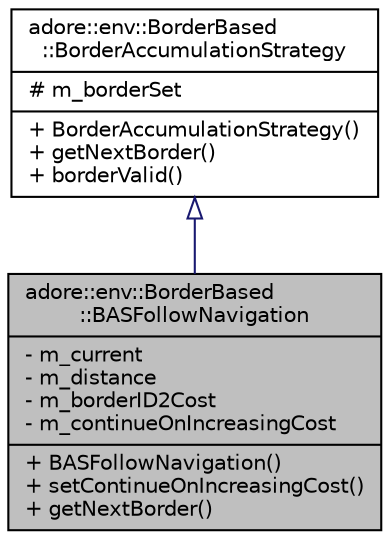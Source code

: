 digraph "adore::env::BorderBased::BASFollowNavigation"
{
 // LATEX_PDF_SIZE
  edge [fontname="Helvetica",fontsize="10",labelfontname="Helvetica",labelfontsize="10"];
  node [fontname="Helvetica",fontsize="10",shape=record];
  Node1 [label="{adore::env::BorderBased\l::BASFollowNavigation\n|- m_current\l- m_distance\l- m_borderID2Cost\l- m_continueOnIncreasingCost\l|+ BASFollowNavigation()\l+ setContinueOnIncreasingCost()\l+ getNextBorder()\l}",height=0.2,width=0.4,color="black", fillcolor="grey75", style="filled", fontcolor="black",tooltip="This class chooses the successor with the lowest cost until an upper limit on distance is reached."];
  Node2 -> Node1 [dir="back",color="midnightblue",fontsize="10",style="solid",arrowtail="onormal",fontname="Helvetica"];
  Node2 [label="{adore::env::BorderBased\l::BorderAccumulationStrategy\n|# m_borderSet\l|+ BorderAccumulationStrategy()\l+ getNextBorder()\l+ borderValid()\l}",height=0.2,width=0.4,color="black", fillcolor="white", style="filled",URL="$classadore_1_1env_1_1BorderBased_1_1BorderAccumulationStrategy.html",tooltip="This class defines how successors of a border should be chosen."];
}
